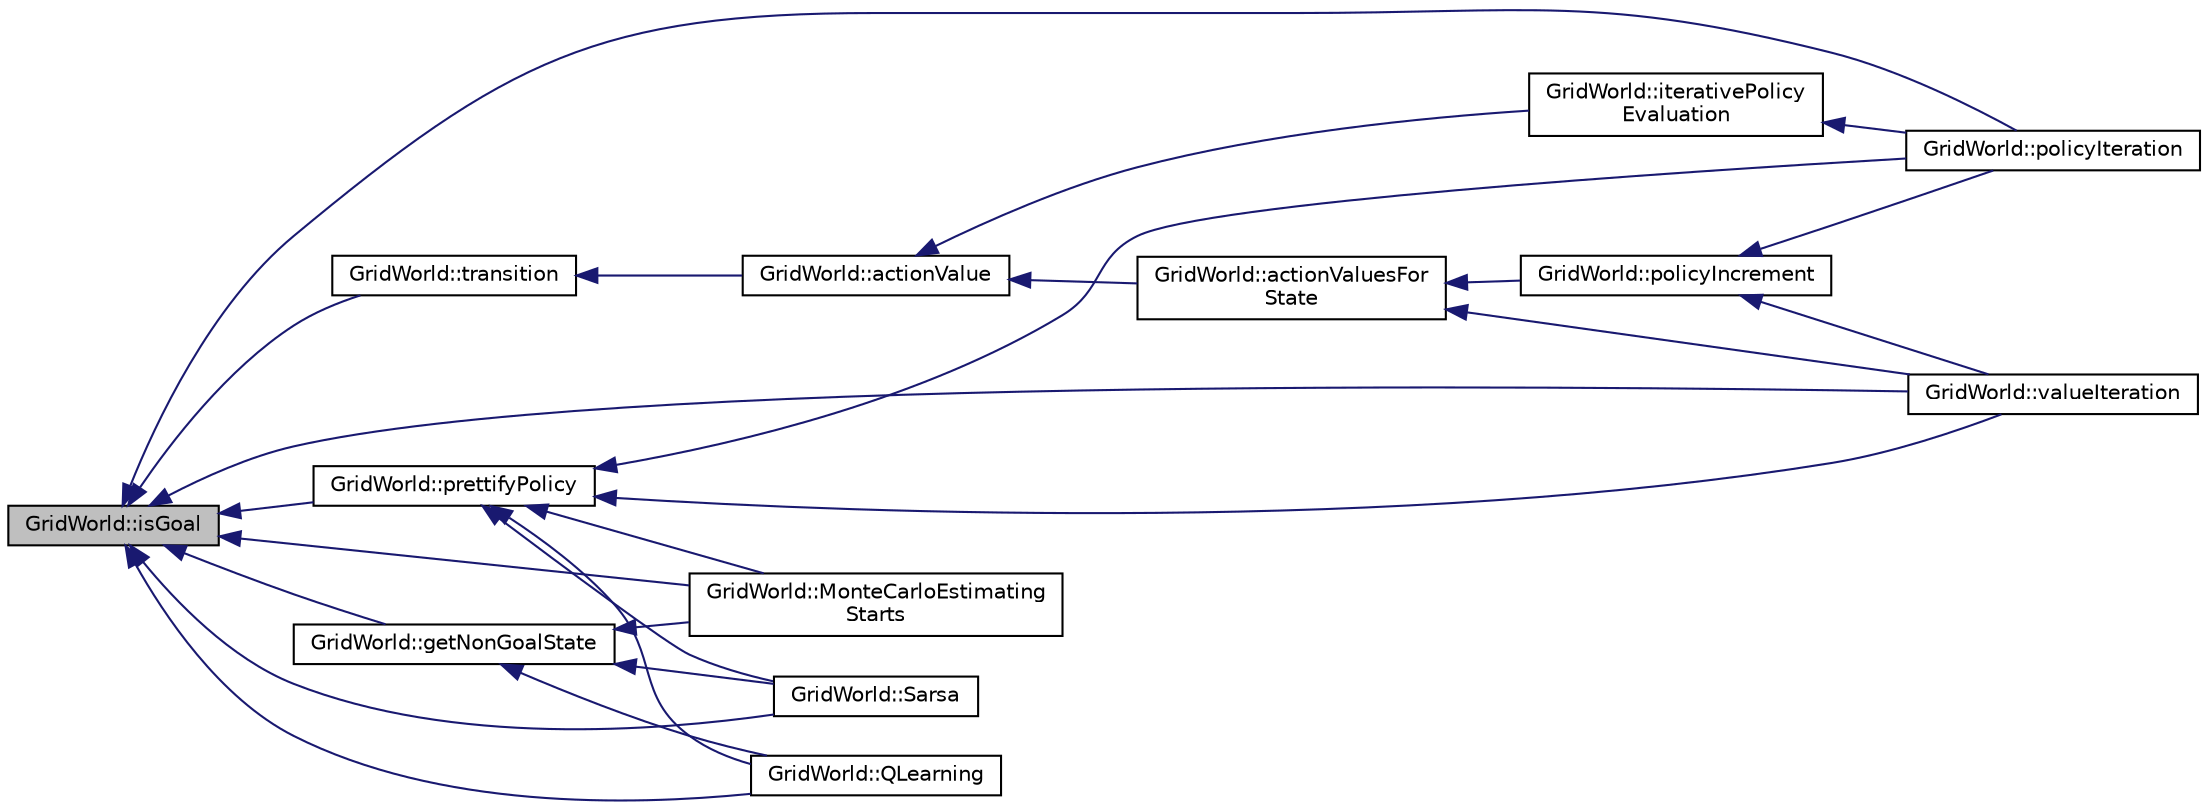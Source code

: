 digraph "GridWorld::isGoal"
{
  bgcolor="transparent";
  edge [fontname="Helvetica",fontsize="10",labelfontname="Helvetica",labelfontsize="10"];
  node [fontname="Helvetica",fontsize="10",shape=record];
  rankdir="LR";
  Node96 [label="GridWorld::isGoal",height=0.2,width=0.4,color="black", fillcolor="grey75", style="filled", fontcolor="black"];
  Node96 -> Node97 [dir="back",color="midnightblue",fontsize="10",style="solid",fontname="Helvetica"];
  Node97 [label="GridWorld::prettifyPolicy",height=0.2,width=0.4,color="black",URL="$classGridWorld.html#a9dfe466eee829e7d1b8315b789078be9"];
  Node97 -> Node98 [dir="back",color="midnightblue",fontsize="10",style="solid",fontname="Helvetica"];
  Node98 [label="GridWorld::policyIteration",height=0.2,width=0.4,color="black",URL="$classGridWorld.html#add6d00c0d2eec4d16706a19b0527bba5",tooltip="Policy iteration method. "];
  Node97 -> Node99 [dir="back",color="midnightblue",fontsize="10",style="solid",fontname="Helvetica"];
  Node99 [label="GridWorld::valueIteration",height=0.2,width=0.4,color="black",URL="$classGridWorld.html#a0d5cada9fc611efc747722223c97e8e5",tooltip="Value iteration method. "];
  Node97 -> Node100 [dir="back",color="midnightblue",fontsize="10",style="solid",fontname="Helvetica"];
  Node100 [label="GridWorld::MonteCarloEstimating\lStarts",height=0.2,width=0.4,color="black",URL="$classGridWorld.html#a03586ebfa410ea0617103c70ce5b08cb",tooltip="Monte Carlo Estimating Starts algorithm for finding an optimal policy. "];
  Node97 -> Node101 [dir="back",color="midnightblue",fontsize="10",style="solid",fontname="Helvetica"];
  Node101 [label="GridWorld::Sarsa",height=0.2,width=0.4,color="black",URL="$classGridWorld.html#ad1c7b6d4e864ef8e8aca9163c2d8cd86",tooltip="Temporal difference method for finding the optimal policy using SARSA. "];
  Node97 -> Node102 [dir="back",color="midnightblue",fontsize="10",style="solid",fontname="Helvetica"];
  Node102 [label="GridWorld::QLearning",height=0.2,width=0.4,color="black",URL="$classGridWorld.html#abdbd7b78344fe0db7dbdd4f55d8ace70",tooltip="Temporal difference method for finding the optimal policy using Q-Learning. "];
  Node96 -> Node103 [dir="back",color="midnightblue",fontsize="10",style="solid",fontname="Helvetica"];
  Node103 [label="GridWorld::transition",height=0.2,width=0.4,color="black",URL="$classGridWorld.html#aaf8d964cddf2d838737d0707481ad792",tooltip="Returns the transition probability to nextState, given currentState and action "];
  Node103 -> Node104 [dir="back",color="midnightblue",fontsize="10",style="solid",fontname="Helvetica"];
  Node104 [label="GridWorld::actionValue",height=0.2,width=0.4,color="black",URL="$classGridWorld.html#afb39acf3fcb5c3f62adea9668a035445",tooltip="Gets the q value of action a on state s "];
  Node104 -> Node105 [dir="back",color="midnightblue",fontsize="10",style="solid",fontname="Helvetica"];
  Node105 [label="GridWorld::actionValuesFor\lState",height=0.2,width=0.4,color="black",URL="$classGridWorld.html#ab2473dfcba808923e74ef5e41c815293",tooltip="Gets the q values of all actions for a given state. "];
  Node105 -> Node106 [dir="back",color="midnightblue",fontsize="10",style="solid",fontname="Helvetica"];
  Node106 [label="GridWorld::policyIncrement",height=0.2,width=0.4,color="black",URL="$classGridWorld.html#a5b720f7017beff840503f77c25da2586",tooltip="Creates a new policy for a given state giving preference to the actions with maximum value..."];
  Node106 -> Node98 [dir="back",color="midnightblue",fontsize="10",style="solid",fontname="Helvetica"];
  Node106 -> Node99 [dir="back",color="midnightblue",fontsize="10",style="solid",fontname="Helvetica"];
  Node105 -> Node99 [dir="back",color="midnightblue",fontsize="10",style="solid",fontname="Helvetica"];
  Node104 -> Node107 [dir="back",color="midnightblue",fontsize="10",style="solid",fontname="Helvetica"];
  Node107 [label="GridWorld::iterativePolicy\lEvaluation",height=0.2,width=0.4,color="black",URL="$classGridWorld.html#a5ee28286d5b619b0cf046b83f7d8ee7c",tooltip="Iterative policy evaluation implemented as decribed in Sutton and Barto, 2017. "];
  Node107 -> Node98 [dir="back",color="midnightblue",fontsize="10",style="solid",fontname="Helvetica"];
  Node96 -> Node108 [dir="back",color="midnightblue",fontsize="10",style="solid",fontname="Helvetica"];
  Node108 [label="GridWorld::getNonGoalState",height=0.2,width=0.4,color="black",URL="$classGridWorld.html#a32bc48e56c9a7163d2fbf917df9d35c0",tooltip="Selects a random non-goal state. "];
  Node108 -> Node100 [dir="back",color="midnightblue",fontsize="10",style="solid",fontname="Helvetica"];
  Node108 -> Node101 [dir="back",color="midnightblue",fontsize="10",style="solid",fontname="Helvetica"];
  Node108 -> Node102 [dir="back",color="midnightblue",fontsize="10",style="solid",fontname="Helvetica"];
  Node96 -> Node98 [dir="back",color="midnightblue",fontsize="10",style="solid",fontname="Helvetica"];
  Node96 -> Node99 [dir="back",color="midnightblue",fontsize="10",style="solid",fontname="Helvetica"];
  Node96 -> Node100 [dir="back",color="midnightblue",fontsize="10",style="solid",fontname="Helvetica"];
  Node96 -> Node101 [dir="back",color="midnightblue",fontsize="10",style="solid",fontname="Helvetica"];
  Node96 -> Node102 [dir="back",color="midnightblue",fontsize="10",style="solid",fontname="Helvetica"];
}
